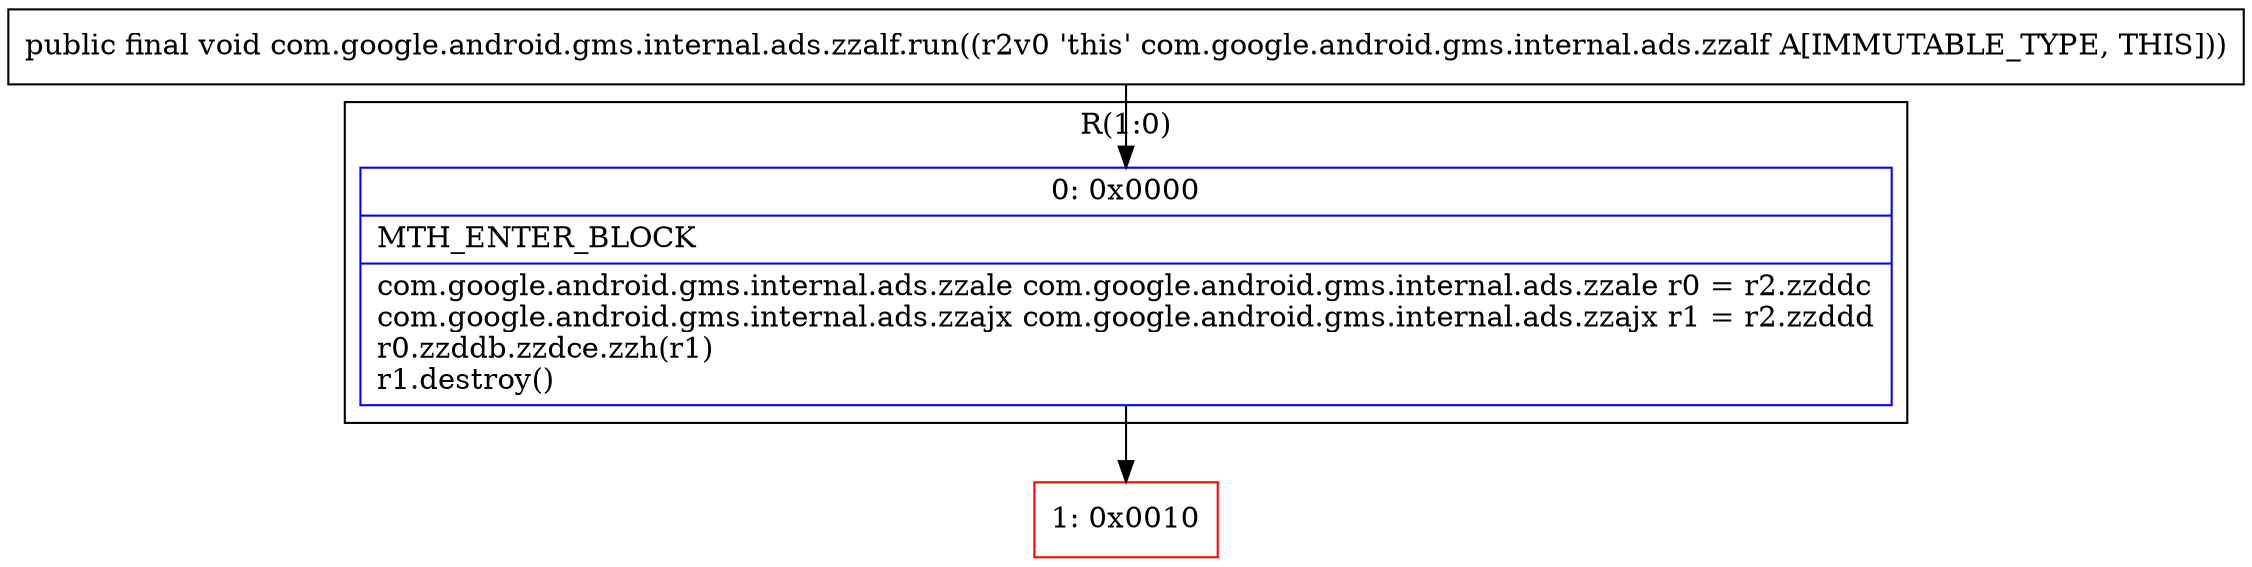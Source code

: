 digraph "CFG forcom.google.android.gms.internal.ads.zzalf.run()V" {
subgraph cluster_Region_382172129 {
label = "R(1:0)";
node [shape=record,color=blue];
Node_0 [shape=record,label="{0\:\ 0x0000|MTH_ENTER_BLOCK\l|com.google.android.gms.internal.ads.zzale com.google.android.gms.internal.ads.zzale r0 = r2.zzddc\lcom.google.android.gms.internal.ads.zzajx com.google.android.gms.internal.ads.zzajx r1 = r2.zzddd\lr0.zzddb.zzdce.zzh(r1)\lr1.destroy()\l}"];
}
Node_1 [shape=record,color=red,label="{1\:\ 0x0010}"];
MethodNode[shape=record,label="{public final void com.google.android.gms.internal.ads.zzalf.run((r2v0 'this' com.google.android.gms.internal.ads.zzalf A[IMMUTABLE_TYPE, THIS])) }"];
MethodNode -> Node_0;
Node_0 -> Node_1;
}

